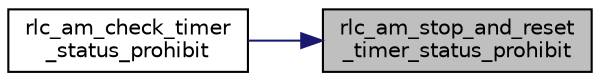 digraph "rlc_am_stop_and_reset_timer_status_prohibit"
{
 // LATEX_PDF_SIZE
  edge [fontname="Helvetica",fontsize="10",labelfontname="Helvetica",labelfontsize="10"];
  node [fontname="Helvetica",fontsize="10",shape=record];
  rankdir="RL";
  Node1 [label="rlc_am_stop_and_reset\l_timer_status_prohibit",height=0.2,width=0.4,color="black", fillcolor="grey75", style="filled", fontcolor="black",tooltip="Stop and reset the timer status-prohibit."];
  Node1 -> Node2 [dir="back",color="midnightblue",fontsize="10",style="solid",fontname="Helvetica"];
  Node2 [label="rlc_am_check_timer\l_status_prohibit",height=0.2,width=0.4,color="black", fillcolor="white", style="filled",URL="$group__em.html#gab76e53448013212ec9ef85027135569a",tooltip="Check if timer status-prohibit has timed-out, if so it is stopped and has the status \"timed-out\"."];
}
